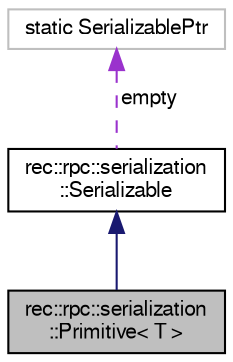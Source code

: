 digraph "rec::rpc::serialization::Primitive&lt; T &gt;"
{
  edge [fontname="FreeSans",fontsize="10",labelfontname="FreeSans",labelfontsize="10"];
  node [fontname="FreeSans",fontsize="10",shape=record];
  Node1 [label="rec::rpc::serialization\l::Primitive\< T \>",height=0.2,width=0.4,color="black", fillcolor="grey75", style="filled", fontcolor="black"];
  Node2 -> Node1 [dir="back",color="midnightblue",fontsize="10",style="solid",fontname="FreeSans"];
  Node2 [label="rec::rpc::serialization\l::Serializable",height=0.2,width=0.4,color="black", fillcolor="white", style="filled",URL="$a00013.html",tooltip="Base class for all serializable data. "];
  Node3 -> Node2 [dir="back",color="darkorchid3",fontsize="10",style="dashed",label=" empty" ,fontname="FreeSans"];
  Node3 [label="static SerializablePtr",height=0.2,width=0.4,color="grey75", fillcolor="white", style="filled"];
}
